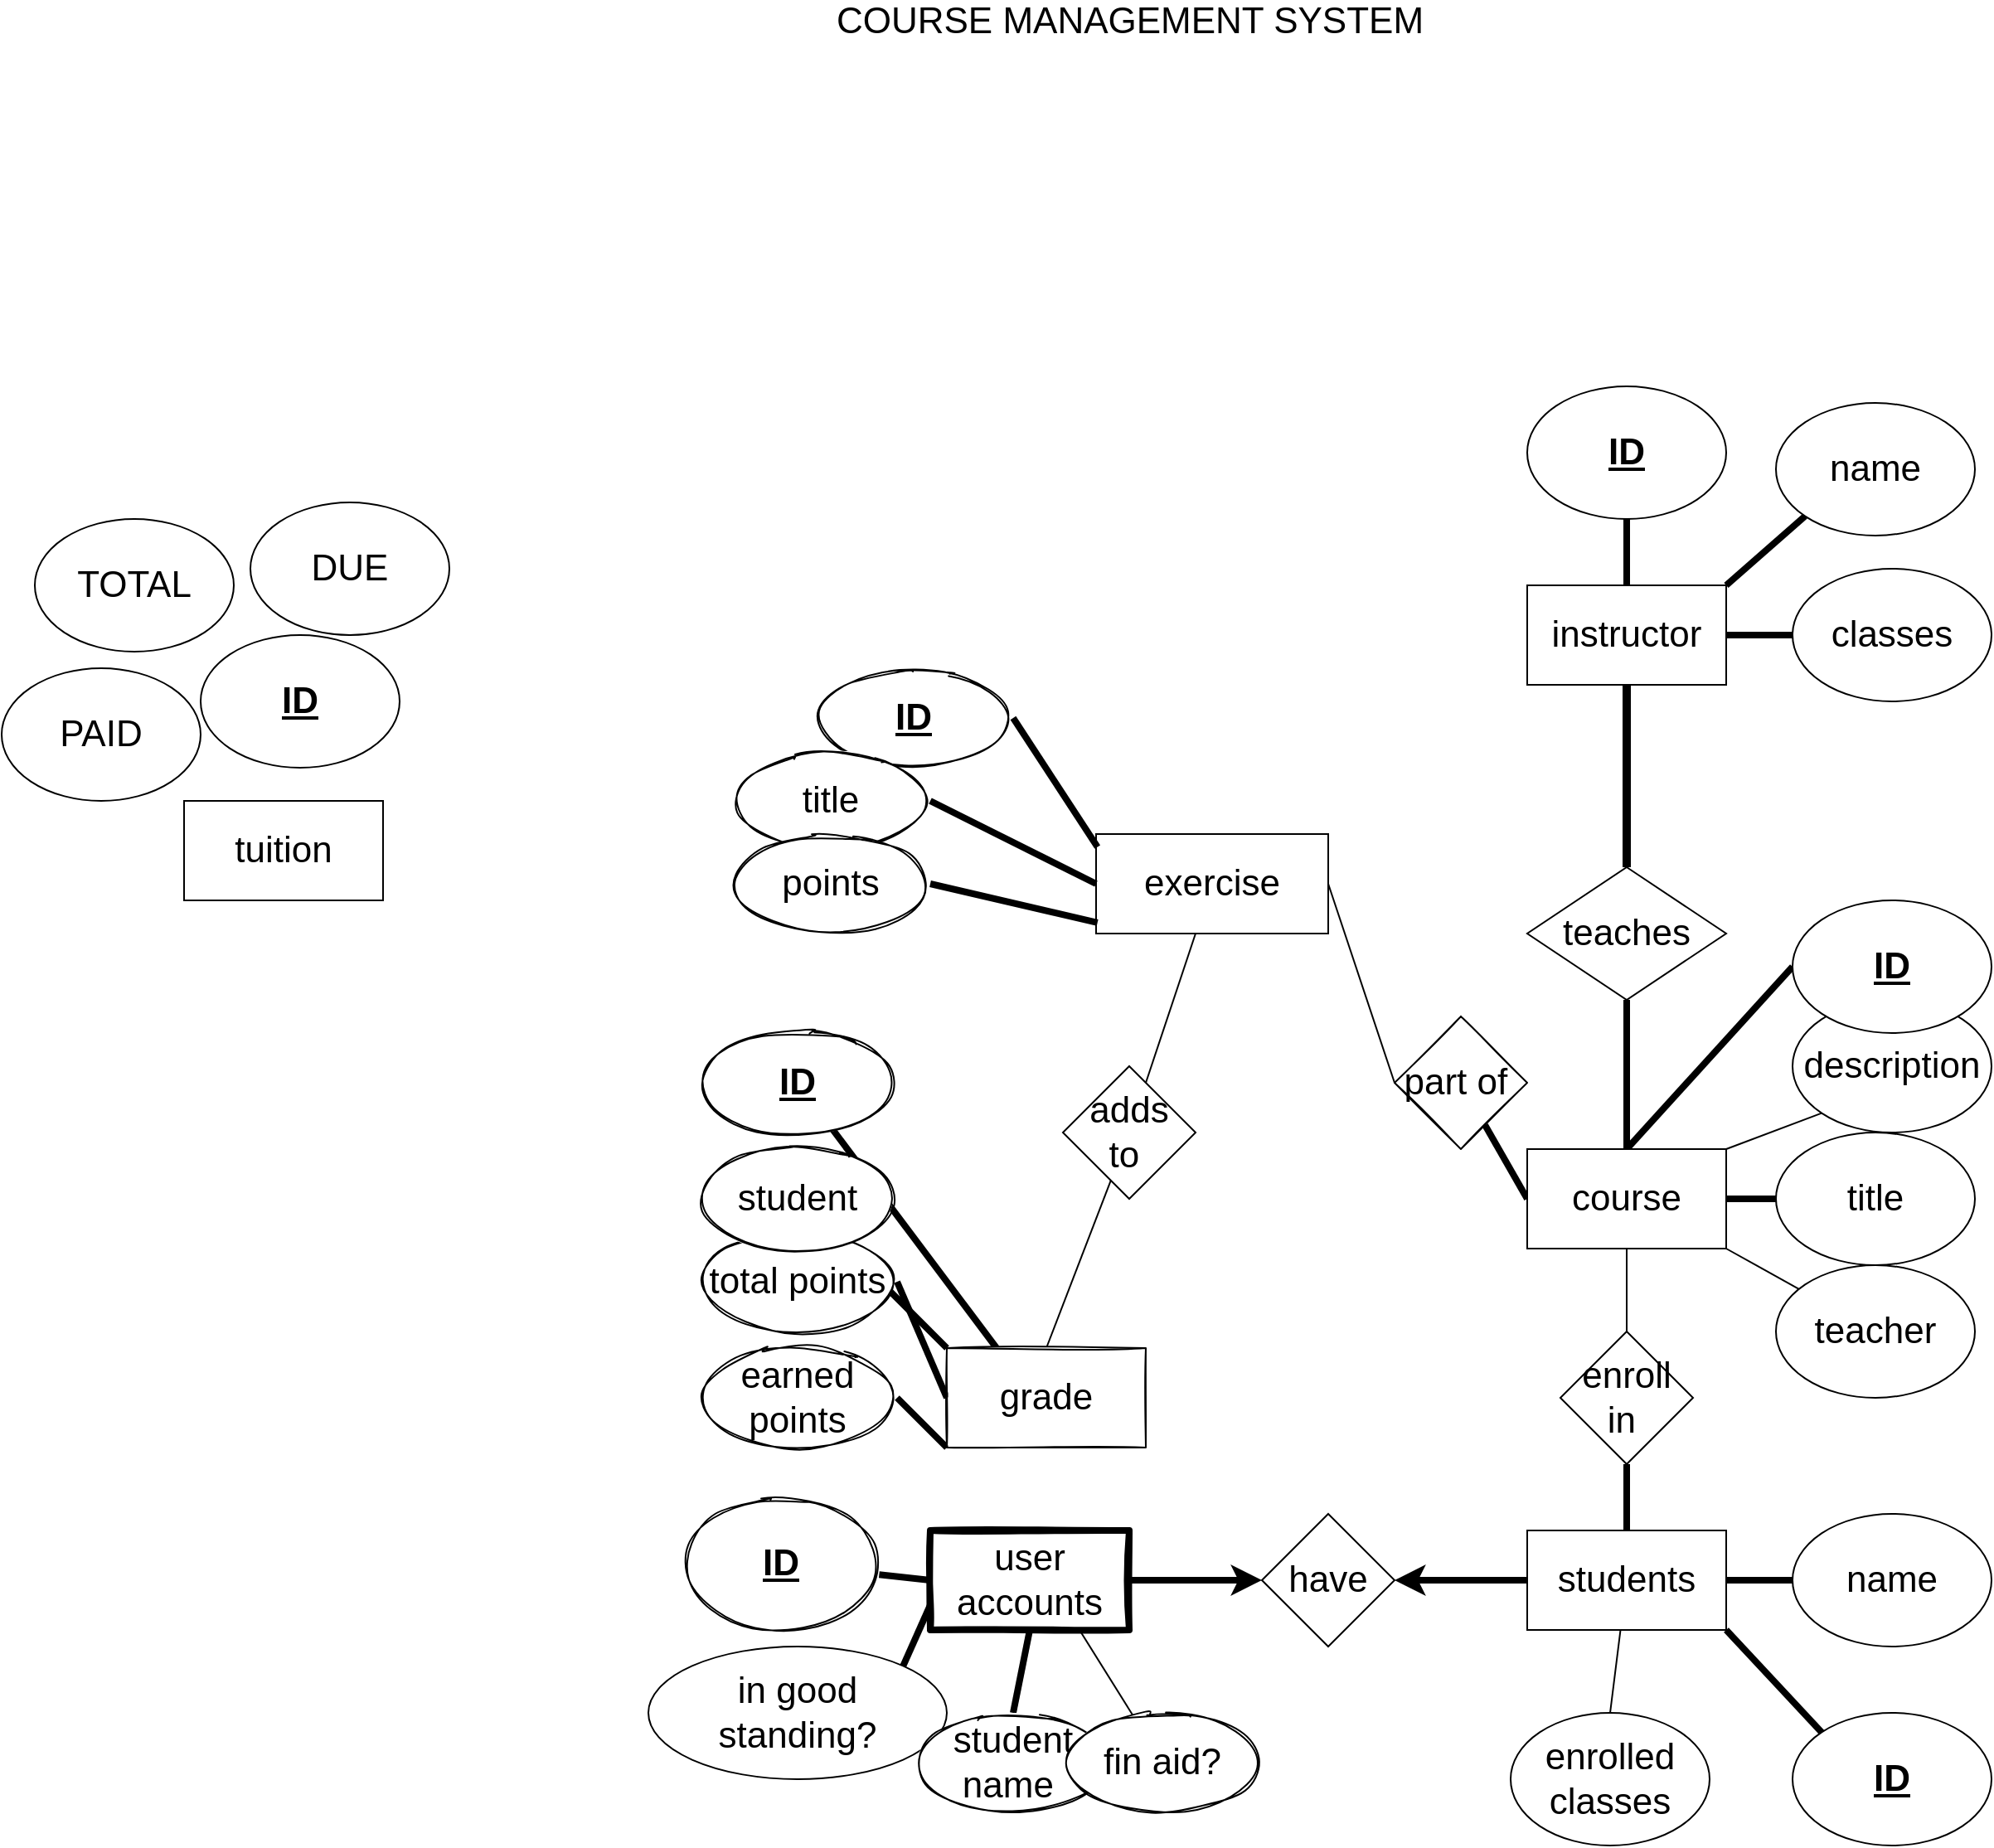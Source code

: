 <mxfile>
    <diagram id="XJTC7ka62oPKgeP12YJU" name="Page-1">
        <mxGraphModel dx="2608" dy="2087" grid="1" gridSize="10" guides="1" tooltips="1" connect="1" arrows="1" fold="1" page="1" pageScale="1" pageWidth="850" pageHeight="1100" math="0" shadow="0">
            <root>
                <mxCell id="0"/>
                <mxCell id="1" parent="0"/>
                <mxCell id="2" value="&lt;font style=&quot;font-size: 22px&quot;&gt;COURSE MANAGEMENT SYSTEM&lt;/font&gt;" style="text;html=1;align=center;verticalAlign=middle;resizable=0;points=[];autosize=1;strokeColor=none;fillColor=none;" vertex="1" parent="1">
                    <mxGeometry x="135" y="-230" width="370" height="20" as="geometry"/>
                </mxCell>
                <mxCell id="31" style="edgeStyle=none;html=1;exitX=0.5;exitY=0;exitDx=0;exitDy=0;entryX=0.5;entryY=1;entryDx=0;entryDy=0;fontSize=22;endArrow=none;endFill=0;strokeWidth=4;" edge="1" parent="1" source="3" target="30">
                    <mxGeometry relative="1" as="geometry"/>
                </mxCell>
                <mxCell id="33" style="edgeStyle=none;html=1;exitX=1;exitY=0.5;exitDx=0;exitDy=0;entryX=0;entryY=0.5;entryDx=0;entryDy=0;fontSize=22;endArrow=none;endFill=0;strokeWidth=4;" edge="1" parent="1" source="3" target="13">
                    <mxGeometry relative="1" as="geometry"/>
                </mxCell>
                <mxCell id="3" value="students" style="rounded=0;whiteSpace=wrap;html=1;fontSize=22;" vertex="1" parent="1">
                    <mxGeometry x="560" y="690" width="120" height="60" as="geometry"/>
                </mxCell>
                <mxCell id="55" style="edgeStyle=none;html=1;exitX=1;exitY=0.5;exitDx=0;exitDy=0;entryX=0;entryY=0.5;entryDx=0;entryDy=0;fontSize=22;startArrow=none;startFill=0;endArrow=none;endFill=0;strokeWidth=1;" edge="1" parent="1" source="4" target="53">
                    <mxGeometry relative="1" as="geometry"/>
                </mxCell>
                <mxCell id="83" value="" style="edgeStyle=none;html=1;fontSize=14;startArrow=none;startFill=0;endArrow=none;endFill=0;strokeWidth=1;" edge="1" parent="1" source="4" target="82">
                    <mxGeometry relative="1" as="geometry"/>
                </mxCell>
                <mxCell id="4" value="exercise" style="rounded=0;whiteSpace=wrap;html=1;fontSize=22;" vertex="1" parent="1">
                    <mxGeometry x="300" y="270" width="140" height="60" as="geometry"/>
                </mxCell>
                <mxCell id="44" style="edgeStyle=none;html=1;exitX=1;exitY=0.5;exitDx=0;exitDy=0;entryX=0;entryY=0.5;entryDx=0;entryDy=0;fontSize=22;startArrow=none;startFill=0;endArrow=classic;endFill=1;strokeWidth=4;" edge="1" parent="1" source="5" target="41">
                    <mxGeometry relative="1" as="geometry"/>
                </mxCell>
                <mxCell id="49" style="edgeStyle=none;html=1;exitX=0;exitY=0.5;exitDx=0;exitDy=0;fontSize=22;startArrow=none;startFill=0;endArrow=none;endFill=0;strokeWidth=4;" edge="1" parent="1" source="5" target="47">
                    <mxGeometry relative="1" as="geometry"/>
                </mxCell>
                <mxCell id="52" style="edgeStyle=none;html=1;exitX=0.75;exitY=1;exitDx=0;exitDy=0;fontSize=22;startArrow=none;startFill=0;endArrow=none;endFill=0;strokeWidth=1;" edge="1" parent="1" source="5" target="46">
                    <mxGeometry relative="1" as="geometry"/>
                </mxCell>
                <mxCell id="5" value="user accounts" style="rounded=0;whiteSpace=wrap;html=1;fontSize=22;strokeWidth=4;sketch=1;" vertex="1" parent="1">
                    <mxGeometry x="200" y="690" width="120" height="60" as="geometry"/>
                </mxCell>
                <mxCell id="32" style="edgeStyle=none;html=1;exitX=0.5;exitY=1;exitDx=0;exitDy=0;entryX=0.5;entryY=0;entryDx=0;entryDy=0;fontSize=22;endArrow=none;endFill=0;strokeWidth=1;" edge="1" parent="1" source="6" target="30">
                    <mxGeometry relative="1" as="geometry"/>
                </mxCell>
                <mxCell id="38" style="edgeStyle=none;html=1;exitX=1;exitY=1;exitDx=0;exitDy=0;fontSize=22;endArrow=none;endFill=0;strokeWidth=1;" edge="1" parent="1" source="6" target="9">
                    <mxGeometry relative="1" as="geometry"/>
                </mxCell>
                <mxCell id="40" style="edgeStyle=none;html=1;exitX=0.5;exitY=0;exitDx=0;exitDy=0;entryX=0;entryY=0.5;entryDx=0;entryDy=0;fontSize=22;endArrow=none;endFill=0;strokeWidth=4;" edge="1" parent="1" source="6" target="39">
                    <mxGeometry relative="1" as="geometry"/>
                </mxCell>
                <mxCell id="54" style="edgeStyle=none;html=1;exitX=0;exitY=0.5;exitDx=0;exitDy=0;fontSize=22;startArrow=none;startFill=0;endArrow=none;endFill=0;strokeWidth=4;" edge="1" parent="1" source="6" target="53">
                    <mxGeometry relative="1" as="geometry"/>
                </mxCell>
                <mxCell id="6" value="course" style="rounded=0;whiteSpace=wrap;html=1;fontSize=22;" vertex="1" parent="1">
                    <mxGeometry x="560" y="460" width="120" height="60" as="geometry"/>
                </mxCell>
                <mxCell id="7" value="tuition" style="rounded=0;whiteSpace=wrap;html=1;fontSize=22;" vertex="1" parent="1">
                    <mxGeometry x="-250" y="250" width="120" height="60" as="geometry"/>
                </mxCell>
                <mxCell id="24" style="edgeStyle=none;html=1;exitX=0.5;exitY=1;exitDx=0;exitDy=0;fontSize=22;endArrow=none;endFill=0;fontStyle=1;strokeWidth=5;" edge="1" parent="1" source="8" target="23">
                    <mxGeometry relative="1" as="geometry"/>
                </mxCell>
                <mxCell id="8" value="instructor" style="rounded=0;whiteSpace=wrap;html=1;fontSize=22;" vertex="1" parent="1">
                    <mxGeometry x="560" y="120" width="120" height="60" as="geometry"/>
                </mxCell>
                <mxCell id="9" value="teacher" style="ellipse;whiteSpace=wrap;html=1;fontSize=22;" vertex="1" parent="1">
                    <mxGeometry x="710" y="530" width="120" height="80" as="geometry"/>
                </mxCell>
                <mxCell id="36" style="edgeStyle=none;html=1;exitX=0;exitY=1;exitDx=0;exitDy=0;entryX=1;entryY=0;entryDx=0;entryDy=0;fontSize=22;endArrow=none;endFill=0;strokeWidth=1;" edge="1" parent="1" source="10" target="6">
                    <mxGeometry relative="1" as="geometry"/>
                </mxCell>
                <mxCell id="10" value="description" style="ellipse;whiteSpace=wrap;html=1;fontSize=22;" vertex="1" parent="1">
                    <mxGeometry x="720" y="370" width="120" height="80" as="geometry"/>
                </mxCell>
                <mxCell id="37" style="edgeStyle=none;html=1;exitX=0;exitY=0.5;exitDx=0;exitDy=0;entryX=1;entryY=0.5;entryDx=0;entryDy=0;fontSize=22;endArrow=none;endFill=0;strokeWidth=4;" edge="1" parent="1" source="11" target="6">
                    <mxGeometry relative="1" as="geometry"/>
                </mxCell>
                <mxCell id="11" value="title" style="ellipse;whiteSpace=wrap;html=1;fontSize=22;" vertex="1" parent="1">
                    <mxGeometry x="710" y="450" width="120" height="80" as="geometry"/>
                </mxCell>
                <mxCell id="35" style="edgeStyle=none;html=1;exitX=0.5;exitY=0;exitDx=0;exitDy=0;fontSize=22;endArrow=none;endFill=0;strokeWidth=1;" edge="1" parent="1" source="12" target="3">
                    <mxGeometry relative="1" as="geometry"/>
                </mxCell>
                <mxCell id="12" value="enrolled classes" style="ellipse;whiteSpace=wrap;html=1;fontSize=22;" vertex="1" parent="1">
                    <mxGeometry x="550" y="800" width="120" height="80" as="geometry"/>
                </mxCell>
                <mxCell id="13" value="name" style="ellipse;whiteSpace=wrap;html=1;fontSize=22;" vertex="1" parent="1">
                    <mxGeometry x="720" y="680" width="120" height="80" as="geometry"/>
                </mxCell>
                <mxCell id="34" style="edgeStyle=none;html=1;exitX=0;exitY=0;exitDx=0;exitDy=0;entryX=1;entryY=1;entryDx=0;entryDy=0;fontSize=22;endArrow=none;endFill=0;strokeWidth=4;" edge="1" parent="1" source="14" target="3">
                    <mxGeometry relative="1" as="geometry"/>
                </mxCell>
                <mxCell id="14" value="&lt;b&gt;&lt;u&gt;ID&lt;/u&gt;&lt;/b&gt;" style="ellipse;whiteSpace=wrap;html=1;fontSize=22;" vertex="1" parent="1">
                    <mxGeometry x="720" y="800" width="120" height="80" as="geometry"/>
                </mxCell>
                <mxCell id="28" style="edgeStyle=none;html=1;exitX=0;exitY=0.5;exitDx=0;exitDy=0;entryX=1;entryY=0.5;entryDx=0;entryDy=0;fontSize=22;endArrow=none;endFill=0;strokeWidth=4;" edge="1" parent="1" source="15" target="8">
                    <mxGeometry relative="1" as="geometry"/>
                </mxCell>
                <mxCell id="15" value="classes" style="ellipse;whiteSpace=wrap;html=1;fontSize=22;" vertex="1" parent="1">
                    <mxGeometry x="720" y="110" width="120" height="80" as="geometry"/>
                </mxCell>
                <mxCell id="27" style="edgeStyle=none;html=1;exitX=0;exitY=1;exitDx=0;exitDy=0;entryX=1;entryY=0;entryDx=0;entryDy=0;fontSize=22;endArrow=none;endFill=0;strokeWidth=4;" edge="1" parent="1" source="16" target="8">
                    <mxGeometry relative="1" as="geometry"/>
                </mxCell>
                <mxCell id="16" value="name" style="ellipse;whiteSpace=wrap;html=1;fontSize=22;" vertex="1" parent="1">
                    <mxGeometry x="710" y="10" width="120" height="80" as="geometry"/>
                </mxCell>
                <mxCell id="26" style="edgeStyle=none;html=1;exitX=0.5;exitY=1;exitDx=0;exitDy=0;entryX=0.5;entryY=0;entryDx=0;entryDy=0;fontSize=22;endArrow=none;endFill=0;strokeWidth=4;" edge="1" parent="1" source="17" target="8">
                    <mxGeometry relative="1" as="geometry"/>
                </mxCell>
                <mxCell id="17" value="&lt;b&gt;&lt;u&gt;ID&lt;/u&gt;&lt;/b&gt;" style="ellipse;whiteSpace=wrap;html=1;fontSize=22;" vertex="1" parent="1">
                    <mxGeometry x="560" width="120" height="80" as="geometry"/>
                </mxCell>
                <mxCell id="50" style="edgeStyle=none;html=1;exitX=1;exitY=0;exitDx=0;exitDy=0;entryX=0;entryY=0.75;entryDx=0;entryDy=0;fontSize=22;startArrow=none;startFill=0;endArrow=none;endFill=0;strokeWidth=4;" edge="1" parent="1" source="18" target="5">
                    <mxGeometry relative="1" as="geometry"/>
                </mxCell>
                <mxCell id="18" value="in good&lt;br&gt;standing?" style="ellipse;whiteSpace=wrap;html=1;fontSize=22;" vertex="1" parent="1">
                    <mxGeometry x="30" y="760" width="180" height="80" as="geometry"/>
                </mxCell>
                <mxCell id="19" value="PAID" style="ellipse;whiteSpace=wrap;html=1;fontSize=22;" vertex="1" parent="1">
                    <mxGeometry x="-360" y="170" width="120" height="80" as="geometry"/>
                </mxCell>
                <mxCell id="20" value="DUE" style="ellipse;whiteSpace=wrap;html=1;fontSize=22;" vertex="1" parent="1">
                    <mxGeometry x="-210" y="70" width="120" height="80" as="geometry"/>
                </mxCell>
                <mxCell id="21" value="TOTAL" style="ellipse;whiteSpace=wrap;html=1;fontSize=22;" vertex="1" parent="1">
                    <mxGeometry x="-340" y="80" width="120" height="80" as="geometry"/>
                </mxCell>
                <mxCell id="22" value="&lt;b&gt;&lt;u&gt;ID&lt;/u&gt;&lt;/b&gt;" style="ellipse;whiteSpace=wrap;html=1;fontSize=22;" vertex="1" parent="1">
                    <mxGeometry x="-240" y="150" width="120" height="80" as="geometry"/>
                </mxCell>
                <mxCell id="25" style="edgeStyle=none;html=1;exitX=0.5;exitY=1;exitDx=0;exitDy=0;entryX=0.5;entryY=0;entryDx=0;entryDy=0;fontSize=22;endArrow=none;endFill=0;strokeWidth=4;" edge="1" parent="1" source="23" target="6">
                    <mxGeometry relative="1" as="geometry"/>
                </mxCell>
                <mxCell id="23" value="teaches" style="rhombus;whiteSpace=wrap;html=1;fontSize=22;" vertex="1" parent="1">
                    <mxGeometry x="560" y="290" width="120" height="80" as="geometry"/>
                </mxCell>
                <mxCell id="30" value="enroll in&amp;nbsp;" style="rhombus;whiteSpace=wrap;html=1;fontSize=22;" vertex="1" parent="1">
                    <mxGeometry x="580" y="570" width="80" height="80" as="geometry"/>
                </mxCell>
                <mxCell id="39" value="&lt;b&gt;&lt;u&gt;ID&lt;/u&gt;&lt;/b&gt;" style="ellipse;whiteSpace=wrap;html=1;fontSize=22;" vertex="1" parent="1">
                    <mxGeometry x="720" y="310" width="120" height="80" as="geometry"/>
                </mxCell>
                <mxCell id="43" style="edgeStyle=none;html=1;exitX=1;exitY=0.5;exitDx=0;exitDy=0;entryX=0;entryY=0.5;entryDx=0;entryDy=0;fontSize=22;endArrow=none;endFill=0;strokeWidth=4;startArrow=classic;startFill=1;" edge="1" parent="1" source="41" target="3">
                    <mxGeometry relative="1" as="geometry"/>
                </mxCell>
                <mxCell id="41" value="have" style="rhombus;whiteSpace=wrap;html=1;fontSize=22;" vertex="1" parent="1">
                    <mxGeometry x="400" y="680" width="80" height="80" as="geometry"/>
                </mxCell>
                <mxCell id="48" style="edgeStyle=none;html=1;exitX=0.5;exitY=0;exitDx=0;exitDy=0;entryX=0.5;entryY=1;entryDx=0;entryDy=0;fontSize=22;startArrow=none;startFill=0;endArrow=none;endFill=0;strokeWidth=4;" edge="1" parent="1" source="45" target="5">
                    <mxGeometry relative="1" as="geometry"/>
                </mxCell>
                <mxCell id="45" value="student name&amp;nbsp;" style="ellipse;whiteSpace=wrap;html=1;sketch=1;fontSize=22;strokeWidth=1;" vertex="1" parent="1">
                    <mxGeometry x="190" y="800" width="120" height="60" as="geometry"/>
                </mxCell>
                <mxCell id="46" value="fin aid?" style="ellipse;whiteSpace=wrap;html=1;sketch=1;fontSize=22;strokeWidth=1;" vertex="1" parent="1">
                    <mxGeometry x="280" y="800" width="120" height="60" as="geometry"/>
                </mxCell>
                <mxCell id="47" value="&lt;b&gt;&lt;u&gt;ID&lt;/u&gt;&lt;/b&gt;" style="ellipse;whiteSpace=wrap;html=1;sketch=1;fontSize=22;strokeWidth=1;" vertex="1" parent="1">
                    <mxGeometry x="50" y="670" width="120" height="80" as="geometry"/>
                </mxCell>
                <mxCell id="53" value="part of&amp;nbsp;" style="rhombus;whiteSpace=wrap;html=1;sketch=1;fontSize=22;strokeWidth=1;" vertex="1" parent="1">
                    <mxGeometry x="480" y="380" width="80" height="80" as="geometry"/>
                </mxCell>
                <mxCell id="60" style="edgeStyle=none;html=1;exitX=1;exitY=0.5;exitDx=0;exitDy=0;entryX=0.006;entryY=0.13;entryDx=0;entryDy=0;entryPerimeter=0;fontSize=22;startArrow=none;startFill=0;endArrow=none;endFill=0;strokeWidth=4;" edge="1" parent="1" source="57" target="4">
                    <mxGeometry relative="1" as="geometry"/>
                </mxCell>
                <mxCell id="57" value="&lt;b&gt;&lt;u&gt;ID&lt;/u&gt;&lt;/b&gt;" style="ellipse;whiteSpace=wrap;html=1;sketch=1;fontSize=22;strokeWidth=1;" vertex="1" parent="1">
                    <mxGeometry x="130" y="170" width="120" height="60" as="geometry"/>
                </mxCell>
                <mxCell id="61" style="edgeStyle=none;html=1;exitX=1;exitY=0.5;exitDx=0;exitDy=0;entryX=0;entryY=0.5;entryDx=0;entryDy=0;fontSize=22;startArrow=none;startFill=0;endArrow=none;endFill=0;strokeWidth=4;" edge="1" parent="1" source="58" target="4">
                    <mxGeometry relative="1" as="geometry"/>
                </mxCell>
                <mxCell id="58" value="title" style="ellipse;whiteSpace=wrap;html=1;sketch=1;fontSize=22;strokeWidth=1;" vertex="1" parent="1">
                    <mxGeometry x="80" y="220" width="120" height="60" as="geometry"/>
                </mxCell>
                <mxCell id="62" style="edgeStyle=none;html=1;exitX=1;exitY=0.5;exitDx=0;exitDy=0;entryX=0.006;entryY=0.89;entryDx=0;entryDy=0;entryPerimeter=0;fontSize=22;startArrow=none;startFill=0;endArrow=none;endFill=0;strokeWidth=4;" edge="1" parent="1" source="59" target="4">
                    <mxGeometry relative="1" as="geometry"/>
                </mxCell>
                <mxCell id="59" value="points" style="ellipse;whiteSpace=wrap;html=1;sketch=1;fontSize=22;strokeWidth=1;" vertex="1" parent="1">
                    <mxGeometry x="80" y="270" width="120" height="60" as="geometry"/>
                </mxCell>
                <mxCell id="71" style="edgeStyle=none;html=1;exitX=0.25;exitY=0;exitDx=0;exitDy=0;fontSize=22;startArrow=none;startFill=0;endArrow=none;endFill=0;strokeWidth=4;" edge="1" parent="1" source="66" target="69">
                    <mxGeometry relative="1" as="geometry"/>
                </mxCell>
                <mxCell id="72" style="edgeStyle=none;html=1;exitX=0;exitY=0;exitDx=0;exitDy=0;fontSize=22;startArrow=none;startFill=0;endArrow=none;endFill=0;strokeWidth=4;" edge="1" parent="1" source="66" target="68">
                    <mxGeometry relative="1" as="geometry"/>
                </mxCell>
                <mxCell id="73" style="edgeStyle=none;html=1;exitX=0;exitY=0.5;exitDx=0;exitDy=0;entryX=1;entryY=0.5;entryDx=0;entryDy=0;fontSize=22;startArrow=none;startFill=0;endArrow=none;endFill=0;strokeWidth=4;" edge="1" parent="1" source="66" target="67">
                    <mxGeometry relative="1" as="geometry"/>
                </mxCell>
                <mxCell id="74" style="edgeStyle=none;html=1;exitX=0;exitY=1;exitDx=0;exitDy=0;entryX=1;entryY=0.5;entryDx=0;entryDy=0;fontSize=22;startArrow=none;startFill=0;endArrow=none;endFill=0;strokeWidth=4;" edge="1" parent="1" source="66" target="70">
                    <mxGeometry relative="1" as="geometry"/>
                </mxCell>
                <mxCell id="84" style="edgeStyle=none;html=1;exitX=0.5;exitY=0;exitDx=0;exitDy=0;fontSize=14;startArrow=none;startFill=0;endArrow=none;endFill=0;strokeWidth=1;" edge="1" parent="1" source="66" target="82">
                    <mxGeometry relative="1" as="geometry"/>
                </mxCell>
                <mxCell id="66" value="grade" style="whiteSpace=wrap;html=1;sketch=1;fontSize=22;strokeWidth=1;" vertex="1" parent="1">
                    <mxGeometry x="210" y="580" width="120" height="60" as="geometry"/>
                </mxCell>
                <mxCell id="67" value="total points" style="ellipse;whiteSpace=wrap;html=1;sketch=1;fontSize=22;strokeWidth=1;" vertex="1" parent="1">
                    <mxGeometry x="60" y="510" width="120" height="60" as="geometry"/>
                </mxCell>
                <mxCell id="68" value="student" style="ellipse;whiteSpace=wrap;html=1;sketch=1;fontSize=22;strokeWidth=1;" vertex="1" parent="1">
                    <mxGeometry x="60" y="460" width="120" height="60" as="geometry"/>
                </mxCell>
                <mxCell id="69" value="&lt;b&gt;&lt;u&gt;ID&lt;/u&gt;&lt;/b&gt;" style="ellipse;whiteSpace=wrap;html=1;sketch=1;fontSize=22;strokeWidth=1;" vertex="1" parent="1">
                    <mxGeometry x="60" y="390" width="120" height="60" as="geometry"/>
                </mxCell>
                <mxCell id="70" value="earned points" style="ellipse;whiteSpace=wrap;html=1;sketch=1;fontSize=22;strokeWidth=1;" vertex="1" parent="1">
                    <mxGeometry x="60" y="580" width="120" height="60" as="geometry"/>
                </mxCell>
                <mxCell id="82" value="adds to&amp;nbsp;" style="rhombus;whiteSpace=wrap;html=1;fontSize=22;rounded=0;" vertex="1" parent="1">
                    <mxGeometry x="280" y="410" width="80" height="80" as="geometry"/>
                </mxCell>
            </root>
        </mxGraphModel>
    </diagram>
</mxfile>